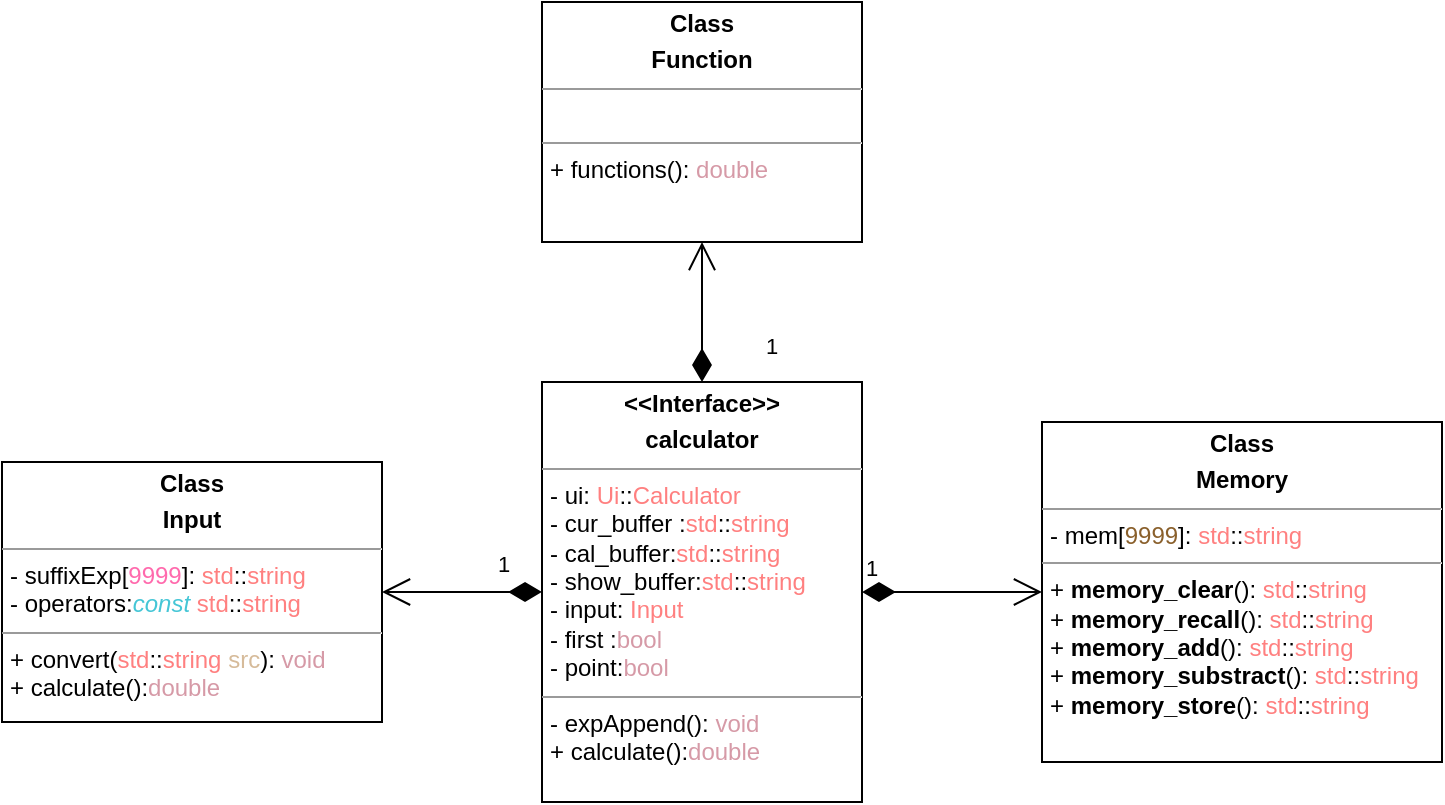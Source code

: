 <mxfile version="19.0.0" type="github">
  <diagram name="Page-1" id="c4acf3e9-155e-7222-9cf6-157b1a14988f">
    <mxGraphModel dx="687" dy="425" grid="1" gridSize="10" guides="1" tooltips="1" connect="1" arrows="1" fold="1" page="1" pageScale="1" pageWidth="850" pageHeight="1100" background="none" math="0" shadow="0">
      <root>
        <mxCell id="0" />
        <mxCell id="1" parent="0" />
        <mxCell id="6x6uG-pEpi2jYfn__AWn-2" value="&lt;p style=&quot;margin:0px;margin-top:4px;text-align:center;&quot;&gt;&lt;b&gt;&amp;lt;&amp;lt;Interface&amp;gt;&amp;gt;&lt;/b&gt;&lt;/p&gt;&lt;p style=&quot;margin:0px;margin-top:4px;text-align:center;&quot;&gt;&lt;b&gt;calculator&lt;/b&gt;&lt;/p&gt;&lt;hr size=&quot;1&quot;&gt;&lt;p style=&quot;margin:0px;margin-left:4px;&quot;&gt;- ui:&amp;nbsp;&lt;span style=&quot;background-color: initial; color: rgb(255, 128, 128);&quot;&gt;Ui&lt;/span&gt;&lt;span style=&quot;background-color: initial;&quot;&gt;::&lt;/span&gt;&lt;span style=&quot;background-color: initial; color: rgb(255, 128, 128);&quot;&gt;Calculator&lt;/span&gt;&lt;/p&gt;&lt;p style=&quot;margin:0px;margin-left:4px;&quot;&gt;&lt;span style=&quot;background-color: initial;&quot;&gt;-&amp;nbsp;&lt;/span&gt;&lt;span style=&quot;background-color: initial;&quot;&gt;cur_buffer :&lt;/span&gt;&lt;span style=&quot;background-color: initial; color: rgb(255, 128, 128);&quot;&gt;std&lt;/span&gt;&lt;span style=&quot;background-color: initial;&quot;&gt;::&lt;/span&gt;&lt;span style=&quot;background-color: initial; color: rgb(255, 128, 128);&quot;&gt;string&lt;/span&gt;&lt;/p&gt;&lt;p style=&quot;margin:0px;margin-left:4px;&quot;&gt;&lt;span style=&quot;background-color: initial;&quot;&gt;-&amp;nbsp;&lt;/span&gt;&lt;span style=&quot;background-color: initial;&quot;&gt;cal_buffer&lt;/span&gt;&lt;span style=&quot;background-color: initial;&quot;&gt;:&lt;/span&gt;&lt;span style=&quot;background-color: initial; color: rgb(255, 128, 128);&quot;&gt;std&lt;/span&gt;&lt;span style=&quot;background-color: initial;&quot;&gt;::&lt;/span&gt;&lt;span style=&quot;background-color: initial; color: rgb(255, 128, 128);&quot;&gt;string&lt;/span&gt;&lt;/p&gt;&lt;p style=&quot;margin:0px;margin-left:4px;&quot;&gt;&lt;span style=&quot;background-color: initial;&quot;&gt;-&amp;nbsp;&lt;/span&gt;&lt;span style=&quot;background-color: initial;&quot;&gt;show_buffer&lt;/span&gt;&lt;span style=&quot;background-color: initial;&quot;&gt;:&lt;/span&gt;&lt;span style=&quot;background-color: initial; color: rgb(255, 128, 128);&quot;&gt;std&lt;/span&gt;&lt;span style=&quot;background-color: initial;&quot;&gt;::&lt;/span&gt;&lt;span style=&quot;background-color: initial; color: rgb(255, 128, 128);&quot;&gt;string&lt;/span&gt;&lt;/p&gt;&lt;p style=&quot;margin:0px;margin-left:4px;&quot;&gt;&lt;span style=&quot;background-color: initial;&quot;&gt;- input:&amp;nbsp;&lt;/span&gt;&lt;span style=&quot;color: rgb(255, 128, 128); background-color: initial;&quot;&gt;Input&lt;/span&gt;&lt;/p&gt;&lt;p style=&quot;margin:0px;margin-left:4px;&quot;&gt;- first :&lt;span style=&quot;color: rgb(214, 154, 167); background-color: initial;&quot;&gt;bool&lt;/span&gt;&lt;/p&gt;&lt;p style=&quot;margin:0px;margin-left:4px;&quot;&gt;&lt;span style=&quot;background-color: initial;&quot;&gt;- point:&lt;/span&gt;&lt;span style=&quot;color: rgb(214, 154, 167); background-color: initial;&quot;&gt;bool&lt;/span&gt;&lt;/p&gt;&lt;hr size=&quot;1&quot;&gt;&lt;p style=&quot;margin:0px;margin-left:4px;&quot;&gt;- expAppend():&amp;nbsp;&lt;span style=&quot;color: rgb(214, 154, 167); background-color: initial;&quot;&gt;void&lt;/span&gt;&lt;/p&gt;&lt;p style=&quot;margin:0px;margin-left:4px;&quot;&gt;+ calculate():&lt;span style=&quot;color: rgb(214, 154, 167); background-color: initial;&quot;&gt;double&lt;/span&gt;&lt;/p&gt;" style="verticalAlign=top;align=left;overflow=fill;fontSize=12;fontFamily=Helvetica;html=1;strokeColor=default;fillColor=default;" vertex="1" parent="1">
          <mxGeometry x="290" y="210" width="160" height="210" as="geometry" />
        </mxCell>
        <mxCell id="6x6uG-pEpi2jYfn__AWn-4" value="&lt;p style=&quot;margin:0px;margin-top:4px;text-align:center;&quot;&gt;&lt;b&gt;Class&lt;/b&gt;&lt;/p&gt;&lt;p style=&quot;margin:0px;margin-top:4px;text-align:center;&quot;&gt;&lt;b&gt;Input&lt;/b&gt;&lt;/p&gt;&lt;hr size=&quot;1&quot;&gt;&lt;p style=&quot;margin:0px;margin-left:4px;&quot;&gt;-&amp;nbsp;&lt;span style=&quot;background-color: initial;&quot;&gt;suffixExp[&lt;font color=&quot;#ff6aad&quot;&gt;9999&lt;/font&gt;&lt;/span&gt;&lt;span style=&quot;background-color: initial;&quot;&gt;]&lt;/span&gt;&lt;span style=&quot;background-color: initial;&quot;&gt;:&amp;nbsp;&lt;/span&gt;&lt;span style=&quot;background-color: initial; color: rgb(255, 128, 128);&quot;&gt;std&lt;/span&gt;&lt;span style=&quot;background-color: initial;&quot;&gt;::&lt;/span&gt;&lt;span style=&quot;background-color: initial; color: rgb(255, 128, 128);&quot;&gt;string&lt;/span&gt;&lt;/p&gt;&lt;p style=&quot;margin:0px;margin-left:4px;&quot;&gt;&lt;span style=&quot;background-color: initial;&quot;&gt;- operators:&lt;/span&gt;&lt;span style=&quot;background-color: initial; font-style: italic; color: rgb(69, 198, 214);&quot;&gt;const&lt;/span&gt;&lt;span style=&quot;background-color: initial; color: rgb(190, 192, 194);&quot;&gt; &lt;/span&gt;&lt;span style=&quot;background-color: initial; color: rgb(255, 128, 128);&quot;&gt;std&lt;/span&gt;&lt;span style=&quot;background-color: initial;&quot;&gt;::&lt;/span&gt;&lt;span style=&quot;background-color: initial; color: rgb(255, 128, 128);&quot;&gt;string&lt;/span&gt;&lt;/p&gt;&lt;hr size=&quot;1&quot;&gt;&lt;p style=&quot;margin:0px;margin-left:4px;&quot;&gt;+ convert(&lt;span style=&quot;background-color: initial; color: rgb(255, 128, 128);&quot;&gt;std&lt;/span&gt;&lt;span style=&quot;background-color: initial;&quot;&gt;::&lt;/span&gt;&lt;span style=&quot;background-color: initial; color: rgb(255, 128, 128);&quot;&gt;string&lt;/span&gt;&lt;span style=&quot;background-color: initial; color: rgb(190, 192, 194);&quot;&gt; &lt;/span&gt;&lt;span style=&quot;background-color: initial; color: rgb(214, 187, 154);&quot;&gt;src&lt;/span&gt;&lt;span style=&quot;background-color: initial;&quot;&gt;):&amp;nbsp;&lt;/span&gt;&lt;span style=&quot;color: rgb(214, 154, 167); background-color: initial;&quot;&gt;void&lt;/span&gt;&lt;/p&gt;&lt;p style=&quot;margin:0px;margin-left:4px;&quot;&gt;+ calculate():&lt;span style=&quot;color: rgb(214, 154, 167); background-color: initial;&quot;&gt;double&lt;/span&gt;&lt;/p&gt;&lt;p style=&quot;margin:0px;margin-left:4px;&quot;&gt;&lt;span style=&quot;color: rgb(214, 154, 167); background-color: initial;&quot;&gt;&lt;br&gt;&lt;/span&gt;&lt;/p&gt;" style="verticalAlign=top;align=left;overflow=fill;fontSize=12;fontFamily=Helvetica;html=1;fontColor=#000000;strokeColor=default;fillColor=default;" vertex="1" parent="1">
          <mxGeometry x="20" y="250" width="190" height="130" as="geometry" />
        </mxCell>
        <mxCell id="6x6uG-pEpi2jYfn__AWn-6" value="&lt;p style=&quot;margin:0px;margin-top:4px;text-align:center;&quot;&gt;&lt;b&gt;Class&lt;/b&gt;&lt;/p&gt;&lt;p style=&quot;margin:0px;margin-top:4px;text-align:center;&quot;&gt;&lt;b&gt;Function&lt;/b&gt;&lt;/p&gt;&lt;hr size=&quot;1&quot;&gt;&lt;p style=&quot;margin:0px;margin-left:4px;&quot;&gt;&lt;br&gt;&lt;/p&gt;&lt;hr size=&quot;1&quot;&gt;&lt;p style=&quot;margin:0px;margin-left:4px;&quot;&gt;+ functions():&amp;nbsp;&lt;span style=&quot;color: rgb(214, 154, 167); background-color: initial;&quot;&gt;double&lt;/span&gt;&lt;/p&gt;" style="verticalAlign=top;align=left;overflow=fill;fontSize=12;fontFamily=Helvetica;html=1;fontColor=#000000;strokeColor=default;fillColor=default;" vertex="1" parent="1">
          <mxGeometry x="290" y="20" width="160" height="120" as="geometry" />
        </mxCell>
        <mxCell id="6x6uG-pEpi2jYfn__AWn-8" value="1" style="endArrow=open;html=1;endSize=12;startArrow=diamondThin;startSize=14;startFill=1;edgeStyle=orthogonalEdgeStyle;align=left;verticalAlign=bottom;rounded=0;fontColor=#000000;" edge="1" parent="1" source="6x6uG-pEpi2jYfn__AWn-2">
          <mxGeometry x="-0.4" y="-5" relative="1" as="geometry">
            <mxPoint x="130" y="315" as="sourcePoint" />
            <mxPoint x="210" y="315" as="targetPoint" />
            <mxPoint as="offset" />
          </mxGeometry>
        </mxCell>
        <mxCell id="6x6uG-pEpi2jYfn__AWn-9" value="1" style="endArrow=open;html=1;endSize=12;startArrow=diamondThin;startSize=14;startFill=1;edgeStyle=orthogonalEdgeStyle;align=left;verticalAlign=bottom;rounded=0;fontColor=#000000;entryX=0.5;entryY=1;entryDx=0;entryDy=0;" edge="1" parent="1" source="6x6uG-pEpi2jYfn__AWn-2" target="6x6uG-pEpi2jYfn__AWn-6">
          <mxGeometry x="-0.75" y="-30" relative="1" as="geometry">
            <mxPoint x="370" y="50" as="sourcePoint" />
            <mxPoint x="370" y="180" as="targetPoint" />
            <mxPoint as="offset" />
          </mxGeometry>
        </mxCell>
        <mxCell id="6x6uG-pEpi2jYfn__AWn-10" value="&lt;p style=&quot;margin:0px;margin-top:4px;text-align:center;&quot;&gt;&lt;b&gt;Class&lt;/b&gt;&lt;/p&gt;&lt;p style=&quot;margin:0px;margin-top:4px;text-align:center;&quot;&gt;&lt;b&gt;Memory&lt;/b&gt;&lt;/p&gt;&lt;hr size=&quot;1&quot;&gt;&lt;p style=&quot;margin:0px;margin-left:4px;&quot;&gt;-&amp;nbsp;&lt;span style=&quot;background-color: initial;&quot;&gt;mem[&lt;/span&gt;&lt;span style=&quot;color: rgb(138, 96, 44); background-color: initial;&quot;&gt;9999&lt;/span&gt;&lt;span style=&quot;background-color: initial;&quot;&gt;]&lt;/span&gt;&lt;span style=&quot;background-color: initial;&quot;&gt;:&amp;nbsp;&lt;/span&gt;&lt;span style=&quot;background-color: initial; color: rgb(255, 128, 128);&quot;&gt;std&lt;/span&gt;&lt;span style=&quot;background-color: initial;&quot;&gt;::&lt;/span&gt;&lt;span style=&quot;background-color: initial; color: rgb(255, 128, 128);&quot;&gt;string&lt;/span&gt;&lt;/p&gt;&lt;hr size=&quot;1&quot;&gt;&lt;p style=&quot;margin:0px;margin-left:4px;&quot;&gt;+&amp;nbsp;&lt;span style=&quot;font-weight: 600; background-color: initial;&quot;&gt;memory_clear&lt;/span&gt;&lt;span style=&quot;background-color: initial;&quot;&gt;():&amp;nbsp;&lt;/span&gt;&lt;span style=&quot;background-color: initial; color: rgb(255, 128, 128);&quot;&gt;std&lt;/span&gt;&lt;span style=&quot;background-color: initial;&quot;&gt;::&lt;/span&gt;&lt;span style=&quot;background-color: initial; color: rgb(255, 128, 128);&quot;&gt;string&lt;/span&gt;&lt;/p&gt;&lt;p style=&quot;margin:0px;margin-left:4px;&quot;&gt;+&amp;nbsp;&lt;span style=&quot;font-weight: 600; background-color: initial;&quot;&gt;memory_recall&lt;/span&gt;&lt;span style=&quot;background-color: initial;&quot;&gt;():&amp;nbsp;&lt;/span&gt;&lt;span style=&quot;background-color: initial; color: rgb(255, 128, 128);&quot;&gt;std&lt;/span&gt;&lt;span style=&quot;background-color: initial;&quot;&gt;::&lt;/span&gt;&lt;span style=&quot;background-color: initial; color: rgb(255, 128, 128);&quot;&gt;string&lt;/span&gt;&lt;/p&gt;&lt;p style=&quot;margin:0px;margin-left:4px;&quot;&gt;+&amp;nbsp;&lt;span style=&quot;font-weight: 600; background-color: initial;&quot;&gt;memory_add&lt;/span&gt;&lt;span style=&quot;background-color: initial;&quot;&gt;():&amp;nbsp;&lt;/span&gt;&lt;span style=&quot;background-color: initial; color: rgb(255, 128, 128);&quot;&gt;std&lt;/span&gt;&lt;span style=&quot;background-color: initial;&quot;&gt;::&lt;/span&gt;&lt;span style=&quot;background-color: initial; color: rgb(255, 128, 128);&quot;&gt;string&lt;/span&gt;&lt;/p&gt;&lt;p style=&quot;margin:0px;margin-left:4px;&quot;&gt;+&amp;nbsp;&lt;span style=&quot;font-weight: 600; background-color: initial;&quot;&gt;memory_substract&lt;/span&gt;&lt;span style=&quot;background-color: initial;&quot;&gt;():&amp;nbsp;&lt;/span&gt;&lt;span style=&quot;background-color: initial; color: rgb(255, 128, 128);&quot;&gt;std&lt;/span&gt;&lt;span style=&quot;background-color: initial;&quot;&gt;::&lt;/span&gt;&lt;span style=&quot;background-color: initial; color: rgb(255, 128, 128);&quot;&gt;string&lt;/span&gt;&lt;/p&gt;&lt;p style=&quot;margin:0px;margin-left:4px;&quot;&gt;+&amp;nbsp;&lt;span style=&quot;font-weight: 600; background-color: initial;&quot;&gt;memory_store&lt;/span&gt;&lt;span style=&quot;background-color: initial;&quot;&gt;():&amp;nbsp;&lt;/span&gt;&lt;span style=&quot;background-color: initial; color: rgb(255, 128, 128);&quot;&gt;std&lt;/span&gt;&lt;span style=&quot;background-color: initial;&quot;&gt;::&lt;/span&gt;&lt;span style=&quot;background-color: initial; color: rgb(255, 128, 128);&quot;&gt;string&lt;/span&gt;&lt;/p&gt;" style="verticalAlign=top;align=left;overflow=fill;fontSize=12;fontFamily=Helvetica;html=1;fontColor=#000000;strokeColor=default;fillColor=default;" vertex="1" parent="1">
          <mxGeometry x="540" y="230" width="200" height="170" as="geometry" />
        </mxCell>
        <mxCell id="6x6uG-pEpi2jYfn__AWn-17" value="1" style="endArrow=open;html=1;endSize=12;startArrow=diamondThin;startSize=14;startFill=1;edgeStyle=orthogonalEdgeStyle;align=left;verticalAlign=bottom;rounded=0;fontColor=#000000;" edge="1" parent="1" source="6x6uG-pEpi2jYfn__AWn-2">
          <mxGeometry x="-1" y="3" relative="1" as="geometry">
            <mxPoint x="450" y="315" as="sourcePoint" />
            <mxPoint x="540" y="315" as="targetPoint" />
          </mxGeometry>
        </mxCell>
      </root>
    </mxGraphModel>
  </diagram>
</mxfile>
